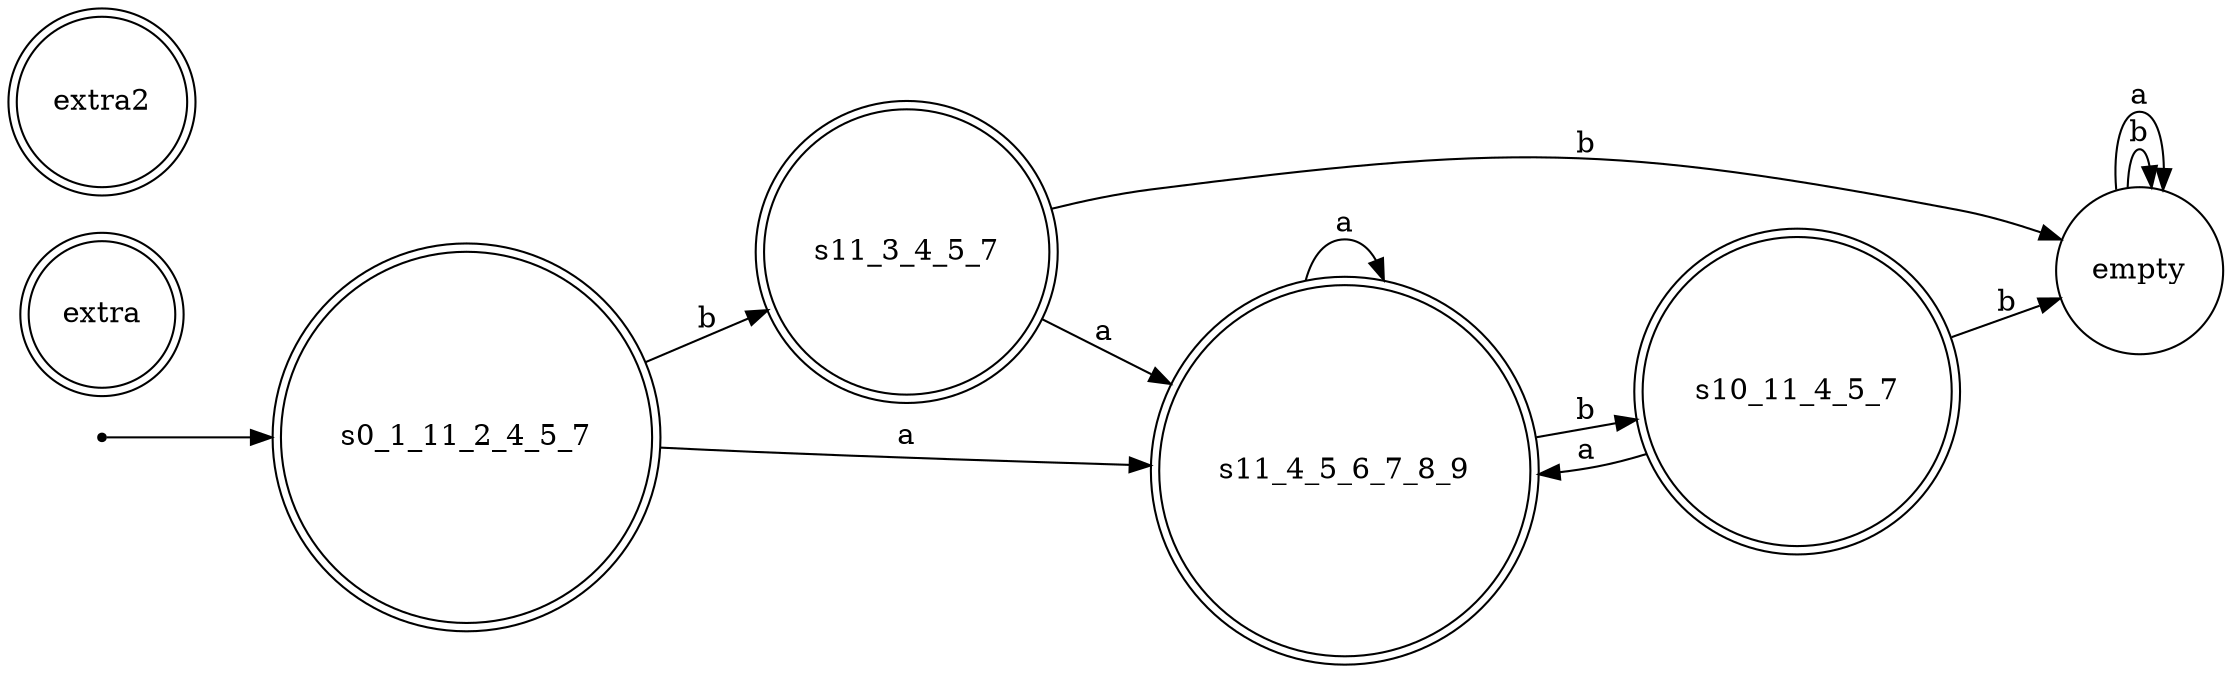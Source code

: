 digraph {
  rankdir=LR;

  node [shape = point]; __start_point__
  s0_1_11_2_4_5_7[shape=doublecircle]
  s11_3_4_5_7[shape=doublecircle]
  s11_4_5_6_7_8_9[shape=doublecircle]
  s10_11_4_5_7[shape=doublecircle]
  empty[shape=circle]
  extra[shape=doublecircle]
  extra2[shape=doublecircle]

  __start_point__ -> s0_1_11_2_4_5_7
  s0_1_11_2_4_5_7 -> s11_3_4_5_7[label="b"]
  s0_1_11_2_4_5_7 -> s11_4_5_6_7_8_9[label="a"]
  s11_3_4_5_7 -> empty[label="b"]
  s11_3_4_5_7 -> s11_4_5_6_7_8_9[label="a"]
  s11_4_5_6_7_8_9 -> s11_4_5_6_7_8_9[label="a"]
  s11_4_5_6_7_8_9 -> s10_11_4_5_7[label="b"]
  s10_11_4_5_7 -> empty[label="b"]
  s10_11_4_5_7 -> s11_4_5_6_7_8_9[label="a"]
  empty -> empty[label="b"]
  empty -> empty[label="a"]
}
